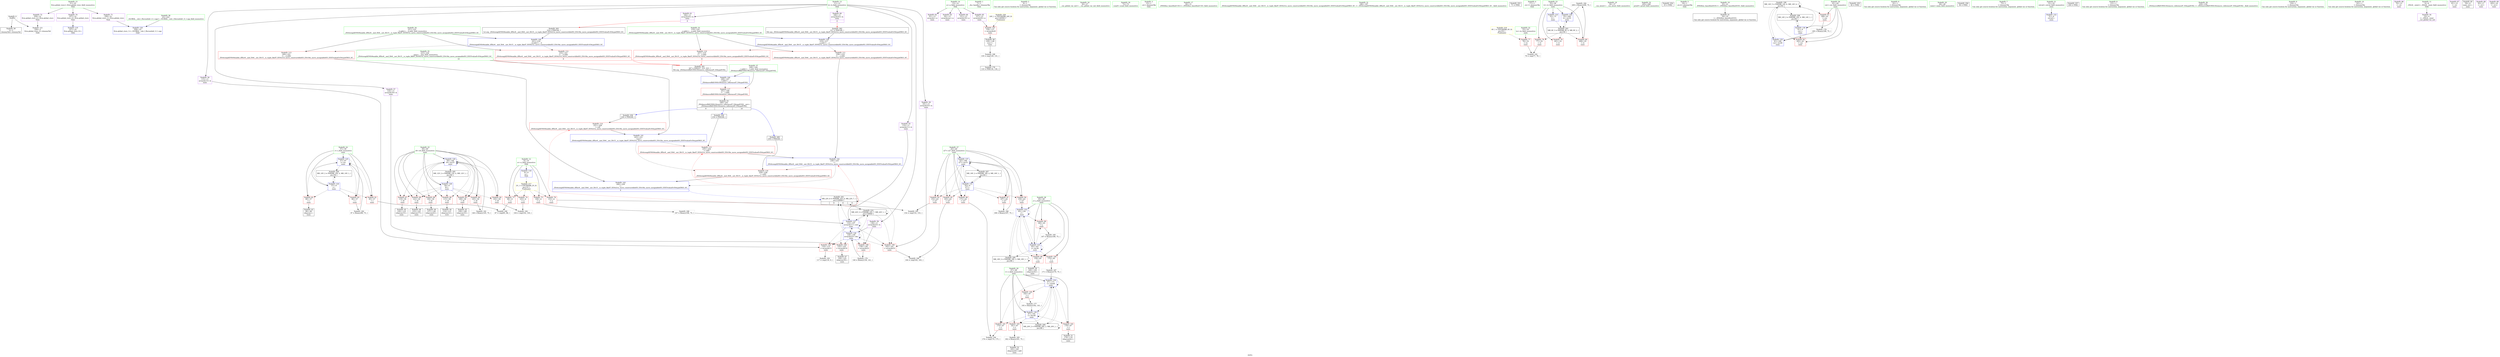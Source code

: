 digraph "SVFG" {
	label="SVFG";

	Node0x562a16cb97f0 [shape=record,color=grey,label="{NodeID: 0\nNullPtr}"];
	Node0x562a16cb97f0 -> Node0x562a16cd4400[style=solid];
	Node0x562a16cb97f0 -> Node0x562a16cda860[style=solid];
	Node0x562a16cfd780 [shape=record,color=black,label="{NodeID: 263\n218 = PHI(184, )\n1st arg _ZSt4swapIiENSt9enable_ifIXsr6__and_ISt6__not_ISt15__is_tuple_likeIT_EESt21is_move_constructibleIS3_ESt18is_move_assignableIS3_EEE5valueEvE4typeERS3_SC_ }"];
	Node0x562a16cfd780 -> Node0x562a16cdb800[style=solid];
	Node0x562a16cde260 [shape=record,color=grey,label="{NodeID: 180\n198 = Binary(197, 75, )\n}"];
	Node0x562a16cde260 -> Node0x562a16cdb590[style=solid];
	Node0x562a16cd4c80 [shape=record,color=red,label="{NodeID: 97\n197\<--63\n\<--i27\nmain\n}"];
	Node0x562a16cd4c80 -> Node0x562a16cde260[style=solid];
	Node0x562a16cbaf70 [shape=record,color=green,label="{NodeID: 14\n13\<--14\na\<--a_field_insensitive\nGlob }"];
	Node0x562a16cbaf70 -> Node0x562a16cd6730[style=solid];
	Node0x562a16cbaf70 -> Node0x562a16cd6800[style=solid];
	Node0x562a16cbaf70 -> Node0x562a16cd68d0[style=solid];
	Node0x562a16cbaf70 -> Node0x562a16cd69a0[style=solid];
	Node0x562a16cd8720 [shape=record,color=grey,label="{NodeID: 194\n176 = cmp(174, 175, )\n}"];
	Node0x562a16cd57e0 [shape=record,color=red,label="{NodeID: 111\n236\<--219\n\<--__a.addr\n_ZSt4swapIiENSt9enable_ifIXsr6__and_ISt6__not_ISt15__is_tuple_likeIT_EESt21is_move_constructibleIS3_ESt18is_move_assignableIS3_EEE5valueEvE4typeERS3_SC_\n}"];
	Node0x562a16cd57e0 -> Node0x562a16cdb9a0[style=solid];
	Node0x562a16cd3a20 [shape=record,color=green,label="{NodeID: 28\n65\<--66\nj\<--j_field_insensitive\nmain\n}"];
	Node0x562a16cd3a20 -> Node0x562a16cd4d50[style=solid];
	Node0x562a16cd3a20 -> Node0x562a16cd4e20[style=solid];
	Node0x562a16cd3a20 -> Node0x562a16cd4ef0[style=solid];
	Node0x562a16cd3a20 -> Node0x562a16cdb180[style=solid];
	Node0x562a16cd3a20 -> Node0x562a16cdb250[style=solid];
	Node0x562a16ceadf0 [shape=record,color=black,label="{NodeID: 208\nMR_18V_2 = PHI(MR_18V_3, MR_18V_1, )\npts\{66 \}\n}"];
	Node0x562a16ceadf0 -> Node0x562a16cdb180[style=dashed];
	Node0x562a16ceadf0 -> Node0x562a16ceadf0[style=dashed];
	Node0x562a16cdabd0 [shape=record,color=blue,label="{NodeID: 125\n57\<--97\ni\<--inc\nmain\n}"];
	Node0x562a16cdabd0 -> Node0x562a16cd7730[style=dashed];
	Node0x562a16cdabd0 -> Node0x562a16cd7800[style=dashed];
	Node0x562a16cdabd0 -> Node0x562a16cd78d0[style=dashed];
	Node0x562a16cdabd0 -> Node0x562a16cdabd0[style=dashed];
	Node0x562a16cdabd0 -> Node0x562a16ce99f0[style=dashed];
	Node0x562a16cd46d0 [shape=record,color=black,label="{NodeID: 42\n90\<--89\nidxprom\<--\nmain\n}"];
	Node0x562a16cdb730 [shape=record,color=blue,label="{NodeID: 139\n219\<--217\n__a.addr\<--__a\n_ZSt4swapIiENSt9enable_ifIXsr6__and_ISt6__not_ISt15__is_tuple_likeIT_EESt21is_move_constructibleIS3_ESt18is_move_assignableIS3_EEE5valueEvE4typeERS3_SC_\n}"];
	Node0x562a16cdb730 -> Node0x562a16cd5710[style=dashed];
	Node0x562a16cdb730 -> Node0x562a16cd57e0[style=dashed];
	Node0x562a16cd6250 [shape=record,color=purple,label="{NodeID: 56\n115\<--11\narrayidx13\<--k\nmain\n}"];
	Node0x562a16cd6250 -> Node0x562a16cd5300[style=solid];
	Node0x562a16cd6db0 [shape=record,color=purple,label="{NodeID: 70\n257\<--21\nllvm.global_ctors_0\<--llvm.global_ctors\nGlob }"];
	Node0x562a16cd6db0 -> Node0x562a16cda660[style=solid];
	Node0x562a16cd79a0 [shape=record,color=red,label="{NodeID: 84\n102\<--59\n\<--i6\nmain\n}"];
	Node0x562a16cd79a0 -> Node0x562a16cd8420[style=solid];
	Node0x562a16cbaaf0 [shape=record,color=green,label="{NodeID: 1\n7\<--1\n__dso_handle\<--dummyObj\nGlob }"];
	Node0x562a16cde3e0 [shape=record,color=grey,label="{NodeID: 181\n146 = Binary(145, 75, )\n}"];
	Node0x562a16cde3e0 -> Node0x562a16cdaf10[style=solid];
	Node0x562a16cd4d50 [shape=record,color=red,label="{NodeID: 98\n159\<--65\n\<--j\nmain\n}"];
	Node0x562a16cd4d50 -> Node0x562a16cd5d70[style=solid];
	Node0x562a16cbb070 [shape=record,color=green,label="{NodeID: 15\n21\<--25\nllvm.global_ctors\<--llvm.global_ctors_field_insensitive\nGlob }"];
	Node0x562a16cbb070 -> Node0x562a16cd6db0[style=solid];
	Node0x562a16cbb070 -> Node0x562a16cd6eb0[style=solid];
	Node0x562a16cbb070 -> Node0x562a16cd6fb0[style=solid];
	Node0x562a16cd88a0 [shape=record,color=grey,label="{NodeID: 195\n154 = cmp(152, 153, )\n}"];
	Node0x562a16cd58b0 [shape=record,color=red,label="{NodeID: 112\n233\<--221\n\<--__b.addr\n_ZSt4swapIiENSt9enable_ifIXsr6__and_ISt6__not_ISt15__is_tuple_likeIT_EESt21is_move_constructibleIS3_ESt18is_move_assignableIS3_EEE5valueEvE4typeERS3_SC_\n|{<s0>9}}"];
	Node0x562a16cd58b0:s0 -> Node0x562a16cfb2f0[style=solid,color=red];
	Node0x562a16cd3af0 [shape=record,color=green,label="{NodeID: 29\n67\<--68\nt\<--t_field_insensitive\nmain\n}"];
	Node0x562a16cd3af0 -> Node0x562a16cd4fc0[style=solid];
	Node0x562a16cd3af0 -> Node0x562a16cd5090[style=solid];
	Node0x562a16cd3af0 -> Node0x562a16cd5160[style=solid];
	Node0x562a16cd3af0 -> Node0x562a16cd5230[style=solid];
	Node0x562a16cd3af0 -> Node0x562a16cdb320[style=solid];
	Node0x562a16cd3af0 -> Node0x562a16cdb4c0[style=solid];
	Node0x562a16ceb2f0 [shape=record,color=black,label="{NodeID: 209\nMR_20V_2 = PHI(MR_20V_3, MR_20V_1, )\npts\{68 \}\n}"];
	Node0x562a16ceb2f0 -> Node0x562a16cdb320[style=dashed];
	Node0x562a16ceb2f0 -> Node0x562a16ceb2f0[style=dashed];
	Node0x562a16cdaca0 [shape=record,color=blue,label="{NodeID: 126\n59\<--9\ni6\<--\nmain\n}"];
	Node0x562a16cdaca0 -> Node0x562a16cd79a0[style=dashed];
	Node0x562a16cdaca0 -> Node0x562a16cd7a70[style=dashed];
	Node0x562a16cdaca0 -> Node0x562a16cd7b40[style=dashed];
	Node0x562a16cdaca0 -> Node0x562a16cd7c10[style=dashed];
	Node0x562a16cdaca0 -> Node0x562a16cd7ce0[style=dashed];
	Node0x562a16cdaca0 -> Node0x562a16cd7db0[style=dashed];
	Node0x562a16cdaca0 -> Node0x562a16cd7e80[style=dashed];
	Node0x562a16cdaca0 -> Node0x562a16cdaf10[style=dashed];
	Node0x562a16cdaca0 -> Node0x562a16ce9ef0[style=dashed];
	Node0x562a16cd47a0 [shape=record,color=black,label="{NodeID: 43\n109\<--108\nidxprom10\<--\nmain\n}"];
	Node0x562a16cdb800 [shape=record,color=blue,label="{NodeID: 140\n221\<--218\n__b.addr\<--__b\n_ZSt4swapIiENSt9enable_ifIXsr6__and_ISt6__not_ISt15__is_tuple_likeIT_EESt21is_move_constructibleIS3_ESt18is_move_assignableIS3_EEE5valueEvE4typeERS3_SC_\n}"];
	Node0x562a16cdb800 -> Node0x562a16cd58b0[style=dashed];
	Node0x562a16cdb800 -> Node0x562a16cd5980[style=dashed];
	Node0x562a16cd6320 [shape=record,color=purple,label="{NodeID: 57\n124\<--11\narrayidx18\<--k\nmain\n}"];
	Node0x562a16cd6320 -> Node0x562a16cd53d0[style=solid];
	Node0x562a16cd6eb0 [shape=record,color=purple,label="{NodeID: 71\n258\<--21\nllvm.global_ctors_1\<--llvm.global_ctors\nGlob }"];
	Node0x562a16cd6eb0 -> Node0x562a16cda760[style=solid];
	Node0x562a16cd7a70 [shape=record,color=red,label="{NodeID: 85\n108\<--59\n\<--i6\nmain\n}"];
	Node0x562a16cd7a70 -> Node0x562a16cd47a0[style=solid];
	Node0x562a16cb9f40 [shape=record,color=green,label="{NodeID: 2\n9\<--1\n\<--dummyObj\nCan only get source location for instruction, argument, global var or function.}"];
	Node0x562a16cde560 [shape=record,color=grey,label="{NodeID: 182\n97 = Binary(96, 75, )\n}"];
	Node0x562a16cde560 -> Node0x562a16cdabd0[style=solid];
	Node0x562a16cd4e20 [shape=record,color=red,label="{NodeID: 99\n166\<--65\n\<--j\nmain\n}"];
	Node0x562a16cd4e20 -> Node0x562a16cde9e0[style=solid];
	Node0x562a16cd2f70 [shape=record,color=green,label="{NodeID: 16\n26\<--27\n__cxx_global_var_init\<--__cxx_global_var_init_field_insensitive\n}"];
	Node0x562a16cd5980 [shape=record,color=red,label="{NodeID: 113\n240\<--221\n\<--__b.addr\n_ZSt4swapIiENSt9enable_ifIXsr6__and_ISt6__not_ISt15__is_tuple_likeIT_EESt21is_move_constructibleIS3_ESt18is_move_assignableIS3_EEE5valueEvE4typeERS3_SC_\n}"];
	Node0x562a16cd5980 -> Node0x562a16cdba70[style=solid];
	Node0x562a16cd3bc0 [shape=record,color=green,label="{NodeID: 30\n72\<--73\nscanf\<--scanf_field_insensitive\n}"];
	Node0x562a16ceb7f0 [shape=record,color=black,label="{NodeID: 210\nMR_22V_2 = PHI(MR_22V_7, MR_22V_1, )\npts\{120000 \}\n}"];
	Node0x562a16ceb7f0 -> Node0x562a16cd5640[style=dashed];
	Node0x562a16ceb7f0 -> Node0x562a16cdad70[style=dashed];
	Node0x562a16ceb7f0 -> Node0x562a16ce8af0[style=dashed];
	Node0x562a16ceb7f0 -> Node0x562a16ceb7f0[style=dashed];
	Node0x562a16cdad70 [shape=record,color=blue,label="{NodeID: 127\n110\<--107\narrayidx11\<--sub\nmain\n}"];
	Node0x562a16cdad70 -> Node0x562a16cd5300[style=dashed];
	Node0x562a16cdad70 -> Node0x562a16cd53d0[style=dashed];
	Node0x562a16cdad70 -> Node0x562a16cd5570[style=dashed];
	Node0x562a16cdad70 -> Node0x562a16cd5640[style=dashed];
	Node0x562a16cdad70 -> Node0x562a16cdad70[style=dashed];
	Node0x562a16cdad70 -> Node0x562a16cdae40[style=dashed];
	Node0x562a16cdad70 -> Node0x562a16ce8af0[style=dashed];
	Node0x562a16cdad70 -> Node0x562a16ceb7f0[style=dashed];
	Node0x562a16cd4870 [shape=record,color=black,label="{NodeID: 44\n114\<--113\nidxprom12\<--\nmain\n}"];
	Node0x562a16cdb8d0 [shape=record,color=blue,label="{NodeID: 141\n223\<--231\n__tmp\<--\n_ZSt4swapIiENSt9enable_ifIXsr6__and_ISt6__not_ISt15__is_tuple_likeIT_EESt21is_move_constructibleIS3_ESt18is_move_assignableIS3_EEE5valueEvE4typeERS3_SC_\n}"];
	Node0x562a16cdb8d0 -> Node0x562a16cd5b20[style=dashed];
	Node0x562a16cdb8d0 -> Node0x562a16cda3c0[style=dashed];
	Node0x562a16cd63f0 [shape=record,color=purple,label="{NodeID: 58\n138\<--11\narrayidx23\<--k\nmain\n}"];
	Node0x562a16cd63f0 -> Node0x562a16cd5570[style=solid];
	Node0x562a16cd63f0 -> Node0x562a16cdae40[style=solid];
	Node0x562a16cd6fb0 [shape=record,color=purple,label="{NodeID: 72\n259\<--21\nllvm.global_ctors_2\<--llvm.global_ctors\nGlob }"];
	Node0x562a16cd6fb0 -> Node0x562a16cda860[style=solid];
	Node0x562a16cd7b40 [shape=record,color=red,label="{NodeID: 86\n113\<--59\n\<--i6\nmain\n}"];
	Node0x562a16cd7b40 -> Node0x562a16cd4870[style=solid];
	Node0x562a16cb9fd0 [shape=record,color=green,label="{NodeID: 3\n15\<--1\n.str\<--dummyObj\nGlob }"];
	Node0x562a16cde6e0 [shape=record,color=grey,label="{NodeID: 183\n182 = Binary(181, 75, )\n}"];
	Node0x562a16cde6e0 -> Node0x562a16cd5f10[style=solid];
	Node0x562a16cd4ef0 [shape=record,color=red,label="{NodeID: 100\n170\<--65\n\<--j\nmain\n}"];
	Node0x562a16cd4ef0 -> Node0x562a16cdece0[style=solid];
	Node0x562a16cd3070 [shape=record,color=green,label="{NodeID: 17\n30\<--31\n_ZNSt8ios_base4InitC1Ev\<--_ZNSt8ios_base4InitC1Ev_field_insensitive\n}"];
	Node0x562a16cd5a50 [shape=record,color=red,label="{NodeID: 114\n231\<--228\n\<--call\n_ZSt4swapIiENSt9enable_ifIXsr6__and_ISt6__not_ISt15__is_tuple_likeIT_EESt21is_move_constructibleIS3_ESt18is_move_assignableIS3_EEE5valueEvE4typeERS3_SC_\n}"];
	Node0x562a16cd5a50 -> Node0x562a16cdb8d0[style=solid];
	Node0x562a16cd3cc0 [shape=record,color=green,label="{NodeID: 31\n186\<--187\n_ZSt4swapIiENSt9enable_ifIXsr6__and_ISt6__not_ISt15__is_tuple_likeIT_EESt21is_move_constructibleIS3_ESt18is_move_assignableIS3_EEE5valueEvE4typeERS3_SC_\<--_ZSt4swapIiENSt9enable_ifIXsr6__and_ISt6__not_ISt15__is_tuple_likeIT_EESt21is_move_constructibleIS3_ESt18is_move_assignableIS3_EEE5valueEvE4typeERS3_SC__field_insensitive\n}"];
	Node0x562a16cdae40 [shape=record,color=blue,label="{NodeID: 128\n138\<--140\narrayidx23\<--dec\nmain\n}"];
	Node0x562a16cdae40 -> Node0x562a16cd5300[style=dashed];
	Node0x562a16cdae40 -> Node0x562a16cd53d0[style=dashed];
	Node0x562a16cdae40 -> Node0x562a16cd5570[style=dashed];
	Node0x562a16cdae40 -> Node0x562a16cd5640[style=dashed];
	Node0x562a16cdae40 -> Node0x562a16cdad70[style=dashed];
	Node0x562a16cdae40 -> Node0x562a16cdae40[style=dashed];
	Node0x562a16cdae40 -> Node0x562a16ce8af0[style=dashed];
	Node0x562a16cdae40 -> Node0x562a16ceb7f0[style=dashed];
	Node0x562a16cd4940 [shape=record,color=black,label="{NodeID: 45\n120\<--119\nidxprom15\<--\nmain\n}"];
	Node0x562a16cdb9a0 [shape=record,color=blue,label="{NodeID: 142\n236\<--235\n\<--\n_ZSt4swapIiENSt9enable_ifIXsr6__and_ISt6__not_ISt15__is_tuple_likeIT_EESt21is_move_constructibleIS3_ESt18is_move_assignableIS3_EEE5valueEvE4typeERS3_SC_\n}"];
	Node0x562a16cdb9a0 -> Node0x562a16cda3c0[style=dashed];
	Node0x562a16cdb9a0 -> Node0x562a16cdba70[style=dashed];
	Node0x562a16cd64c0 [shape=record,color=purple,label="{NodeID: 59\n161\<--11\narrayidx33\<--k\nmain\n}"];
	Node0x562a16cd64c0 -> Node0x562a16cd5640[style=solid];
	Node0x562a16cd70b0 [shape=record,color=red,label="{NodeID: 73\n86\<--8\n\<--n\nmain\n}"];
	Node0x562a16cd70b0 -> Node0x562a16cdf160[style=solid];
	Node0x562a16cfb8c0 [shape=record,color=black,label="{NodeID: 253\n71 = PHI()\n}"];
	Node0x562a16cd7c10 [shape=record,color=red,label="{NodeID: 87\n119\<--59\n\<--i6\nmain\n}"];
	Node0x562a16cd7c10 -> Node0x562a16cd4940[style=solid];
	Node0x562a16cba060 [shape=record,color=green,label="{NodeID: 4\n17\<--1\n.str.1\<--dummyObj\nGlob }"];
	Node0x562a16cde860 [shape=record,color=grey,label="{NodeID: 184\n209 = Binary(208, 75, )\n}"];
	Node0x562a16cde860 -> Node0x562a16cdb660[style=solid];
	Node0x562a16cd4fc0 [shape=record,color=red,label="{NodeID: 101\n174\<--67\n\<--t\nmain\n}"];
	Node0x562a16cd4fc0 -> Node0x562a16cd8720[style=solid];
	Node0x562a16cd3170 [shape=record,color=green,label="{NodeID: 18\n36\<--37\n__cxa_atexit\<--__cxa_atexit_field_insensitive\n}"];
	Node0x562a16cd5b20 [shape=record,color=red,label="{NodeID: 115\n235\<--234\n\<--call1\n_ZSt4swapIiENSt9enable_ifIXsr6__and_ISt6__not_ISt15__is_tuple_likeIT_EESt21is_move_constructibleIS3_ESt18is_move_assignableIS3_EEE5valueEvE4typeERS3_SC_\n}"];
	Node0x562a16cd5b20 -> Node0x562a16cdb9a0[style=solid];
	Node0x562a16cd3dc0 [shape=record,color=green,label="{NodeID: 32\n205\<--206\nprintf\<--printf_field_insensitive\n}"];
	Node0x562a16cdaf10 [shape=record,color=blue,label="{NodeID: 129\n59\<--146\ni6\<--inc25\nmain\n}"];
	Node0x562a16cdaf10 -> Node0x562a16cd79a0[style=dashed];
	Node0x562a16cdaf10 -> Node0x562a16cd7a70[style=dashed];
	Node0x562a16cdaf10 -> Node0x562a16cd7b40[style=dashed];
	Node0x562a16cdaf10 -> Node0x562a16cd7c10[style=dashed];
	Node0x562a16cdaf10 -> Node0x562a16cd7ce0[style=dashed];
	Node0x562a16cdaf10 -> Node0x562a16cd7db0[style=dashed];
	Node0x562a16cdaf10 -> Node0x562a16cd7e80[style=dashed];
	Node0x562a16cdaf10 -> Node0x562a16cdaf10[style=dashed];
	Node0x562a16cdaf10 -> Node0x562a16ce9ef0[style=dashed];
	Node0x562a16cd4a10 [shape=record,color=black,label="{NodeID: 46\n123\<--122\nidxprom17\<--\nmain\n}"];
	Node0x562a16cdba70 [shape=record,color=blue,label="{NodeID: 143\n240\<--239\n\<--\n_ZSt4swapIiENSt9enable_ifIXsr6__and_ISt6__not_ISt15__is_tuple_likeIT_EESt21is_move_constructibleIS3_ESt18is_move_assignableIS3_EEE5valueEvE4typeERS3_SC_\n|{<s0>6}}"];
	Node0x562a16cdba70:s0 -> Node0x562a16ce8af0[style=dashed,color=blue];
	Node0x562a16cd6590 [shape=record,color=purple,label="{NodeID: 60\n180\<--11\narrayidx43\<--k\nmain\n|{<s0>6}}"];
	Node0x562a16cd6590:s0 -> Node0x562a16cfd670[style=solid,color=red];
	Node0x562a16cd7180 [shape=record,color=red,label="{NodeID: 74\n103\<--8\n\<--n\nmain\n}"];
	Node0x562a16cd7180 -> Node0x562a16cd8420[style=solid];
	Node0x562a16cfb7f0 [shape=record,color=black,label="{NodeID: 254\n33 = PHI()\n}"];
	Node0x562a16cd7ce0 [shape=record,color=red,label="{NodeID: 88\n122\<--59\n\<--i6\nmain\n}"];
	Node0x562a16cd7ce0 -> Node0x562a16cd4a10[style=solid];
	Node0x562a16cb9c40 [shape=record,color=green,label="{NodeID: 5\n19\<--1\n.str.2\<--dummyObj\nGlob }"];
	Node0x562a16cde9e0 [shape=record,color=grey,label="{NodeID: 185\n167 = Binary(166, 75, )\n}"];
	Node0x562a16cde9e0 -> Node0x562a16cdb250[style=solid];
	Node0x562a16cd5090 [shape=record,color=red,label="{NodeID: 102\n178\<--67\n\<--t\nmain\n}"];
	Node0x562a16cd5090 -> Node0x562a16cd5e40[style=solid];
	Node0x562a16cd3270 [shape=record,color=green,label="{NodeID: 19\n35\<--41\n_ZNSt8ios_base4InitD1Ev\<--_ZNSt8ios_base4InitD1Ev_field_insensitive\n}"];
	Node0x562a16cd3270 -> Node0x562a16cd45d0[style=solid];
	Node0x562a16ce80f0 [shape=record,color=black,label="{NodeID: 199\nMR_14V_5 = PHI(MR_14V_6, MR_14V_4, )\npts\{62 \}\n}"];
	Node0x562a16ce80f0 -> Node0x562a16cd7f50[style=dashed];
	Node0x562a16ce80f0 -> Node0x562a16cd8020[style=dashed];
	Node0x562a16ce80f0 -> Node0x562a16cdb3f0[style=dashed];
	Node0x562a16ce80f0 -> Node0x562a16ce80f0[style=dashed];
	Node0x562a16ce80f0 -> Node0x562a16cea3f0[style=dashed];
	Node0x562a16cda3c0 [shape=record,color=red,label="{NodeID: 116\n239\<--238\n\<--call2\n_ZSt4swapIiENSt9enable_ifIXsr6__and_ISt6__not_ISt15__is_tuple_likeIT_EESt21is_move_constructibleIS3_ESt18is_move_assignableIS3_EEE5valueEvE4typeERS3_SC_\n}"];
	Node0x562a16cda3c0 -> Node0x562a16cdba70[style=solid];
	Node0x562a16cd3ec0 [shape=record,color=green,label="{NodeID: 33\n219\<--220\n__a.addr\<--__a.addr_field_insensitive\n_ZSt4swapIiENSt9enable_ifIXsr6__and_ISt6__not_ISt15__is_tuple_likeIT_EESt21is_move_constructibleIS3_ESt18is_move_assignableIS3_EEE5valueEvE4typeERS3_SC_\n}"];
	Node0x562a16cd3ec0 -> Node0x562a16cd5710[style=solid];
	Node0x562a16cd3ec0 -> Node0x562a16cd57e0[style=solid];
	Node0x562a16cd3ec0 -> Node0x562a16cdb730[style=solid];
	Node0x562a16cdafe0 [shape=record,color=blue,label="{NodeID: 130\n61\<--9\ncnt\<--\nmain\n}"];
	Node0x562a16cdafe0 -> Node0x562a16cd8020[style=dashed];
	Node0x562a16cdafe0 -> Node0x562a16ce80f0[style=dashed];
	Node0x562a16cdafe0 -> Node0x562a16cea3f0[style=dashed];
	Node0x562a16cd4ae0 [shape=record,color=black,label="{NodeID: 47\n126\<--125\nidxprom19\<--\nmain\n}"];
	Node0x562a16cdbb40 [shape=record,color=blue,label="{NodeID: 144\n248\<--247\n__t.addr\<--__t\n_ZSt4moveIRiEONSt16remove_referenceIT_E4typeEOS2_\n}"];
	Node0x562a16cdbb40 -> Node0x562a16cda490[style=dashed];
	Node0x562a16cd6660 [shape=record,color=purple,label="{NodeID: 61\n184\<--11\narrayidx45\<--k\nmain\n|{<s0>6}}"];
	Node0x562a16cd6660:s0 -> Node0x562a16cfd780[style=solid,color=red];
	Node0x562a16cd7250 [shape=record,color=red,label="{NodeID: 75\n106\<--8\n\<--n\nmain\n}"];
	Node0x562a16cd7250 -> Node0x562a16cdeb60[style=solid];
	Node0x562a16cfabc0 [shape=record,color=black,label="{NodeID: 255\n82 = PHI()\n}"];
	Node0x562a16cd7db0 [shape=record,color=red,label="{NodeID: 89\n136\<--59\n\<--i6\nmain\n}"];
	Node0x562a16cd7db0 -> Node0x562a16cd5ca0[style=solid];
	Node0x562a16cb9cd0 [shape=record,color=green,label="{NodeID: 6\n22\<--1\n\<--dummyObj\nCan only get source location for instruction, argument, global var or function.}"];
	Node0x562a16cdeb60 [shape=record,color=grey,label="{NodeID: 186\n107 = Binary(106, 75, )\n}"];
	Node0x562a16cdeb60 -> Node0x562a16cdad70[style=solid];
	Node0x562a16cd5160 [shape=record,color=red,label="{NodeID: 103\n181\<--67\n\<--t\nmain\n}"];
	Node0x562a16cd5160 -> Node0x562a16cde6e0[style=solid];
	Node0x562a16cd3370 [shape=record,color=green,label="{NodeID: 20\n48\<--49\nmain\<--main_field_insensitive\n}"];
	Node0x562a16cda490 [shape=record,color=red,label="{NodeID: 117\n251\<--248\n\<--__t.addr\n_ZSt4moveIRiEONSt16remove_referenceIT_E4typeEOS2_\n}"];
	Node0x562a16cda490 -> Node0x562a16cd5fe0[style=solid];
	Node0x562a16cd3f90 [shape=record,color=green,label="{NodeID: 34\n221\<--222\n__b.addr\<--__b.addr_field_insensitive\n_ZSt4swapIiENSt9enable_ifIXsr6__and_ISt6__not_ISt15__is_tuple_likeIT_EESt21is_move_constructibleIS3_ESt18is_move_assignableIS3_EEE5valueEvE4typeERS3_SC_\n}"];
	Node0x562a16cd3f90 -> Node0x562a16cd58b0[style=solid];
	Node0x562a16cd3f90 -> Node0x562a16cd5980[style=solid];
	Node0x562a16cd3f90 -> Node0x562a16cdb800[style=solid];
	Node0x562a16cdb0b0 [shape=record,color=blue,label="{NodeID: 131\n63\<--9\ni27\<--\nmain\n}"];
	Node0x562a16cdb0b0 -> Node0x562a16cd80f0[style=dashed];
	Node0x562a16cdb0b0 -> Node0x562a16cd81c0[style=dashed];
	Node0x562a16cdb0b0 -> Node0x562a16cd8290[style=dashed];
	Node0x562a16cdb0b0 -> Node0x562a16cd4bb0[style=dashed];
	Node0x562a16cdb0b0 -> Node0x562a16cd4c80[style=dashed];
	Node0x562a16cdb0b0 -> Node0x562a16cdb590[style=dashed];
	Node0x562a16cdb0b0 -> Node0x562a16cea8f0[style=dashed];
	Node0x562a16cd5bd0 [shape=record,color=black,label="{NodeID: 48\n129\<--128\nconv\<--\nmain\n}"];
	Node0x562a16cd5bd0 -> Node0x562a16cdee60[style=solid];
	Node0x562a16cef580 [shape=record,color=yellow,style=double,label="{NodeID: 228\n24V_1 = ENCHI(MR_24V_0)\npts\{140000 \}\nFun[main]}"];
	Node0x562a16cef580 -> Node0x562a16cd54a0[style=dashed];
	Node0x562a16cd6730 [shape=record,color=purple,label="{NodeID: 62\n91\<--13\narrayidx\<--a\nmain\n}"];
	Node0x562a16cd7320 [shape=record,color=red,label="{NodeID: 76\n153\<--8\n\<--n\nmain\n}"];
	Node0x562a16cd7320 -> Node0x562a16cd88a0[style=solid];
	Node0x562a16cfacc0 [shape=record,color=black,label="{NodeID: 256\n94 = PHI()\n}"];
	Node0x562a16cd7e80 [shape=record,color=red,label="{NodeID: 90\n145\<--59\n\<--i6\nmain\n}"];
	Node0x562a16cd7e80 -> Node0x562a16cde3e0[style=solid];
	Node0x562a16cb9d60 [shape=record,color=green,label="{NodeID: 7\n75\<--1\n\<--dummyObj\nCan only get source location for instruction, argument, global var or function.}"];
	Node0x562a16cdece0 [shape=record,color=grey,label="{NodeID: 187\n171 = Binary(170, 75, )\n}"];
	Node0x562a16cdece0 -> Node0x562a16cdb320[style=solid];
	Node0x562a16cd5230 [shape=record,color=red,label="{NodeID: 104\n192\<--67\n\<--t\nmain\n}"];
	Node0x562a16cd5230 -> Node0x562a16cddde0[style=solid];
	Node0x562a16cd3470 [shape=record,color=green,label="{NodeID: 21\n51\<--52\nretval\<--retval_field_insensitive\nmain\n}"];
	Node0x562a16cd3470 -> Node0x562a16cda960[style=solid];
	Node0x562a16ce8af0 [shape=record,color=black,label="{NodeID: 201\nMR_22V_8 = PHI(MR_22V_9, MR_22V_7, )\npts\{120000 \}\n|{|<s3>6|<s4>6|<s5>6}}"];
	Node0x562a16ce8af0 -> Node0x562a16cd5640[style=dashed];
	Node0x562a16ce8af0 -> Node0x562a16ce8af0[style=dashed];
	Node0x562a16ce8af0 -> Node0x562a16ceb7f0[style=dashed];
	Node0x562a16ce8af0:s3 -> Node0x562a16cd5a50[style=dashed,color=red];
	Node0x562a16ce8af0:s4 -> Node0x562a16cd5b20[style=dashed,color=red];
	Node0x562a16ce8af0:s5 -> Node0x562a16cdb9a0[style=dashed,color=red];
	Node0x562a16cda560 [shape=record,color=blue,label="{NodeID: 118\n8\<--9\nn\<--\nGlob }"];
	Node0x562a16cda560 -> Node0x562a16b8a730[style=dashed];
	Node0x562a16cd4060 [shape=record,color=green,label="{NodeID: 35\n223\<--224\n__tmp\<--__tmp_field_insensitive\n_ZSt4swapIiENSt9enable_ifIXsr6__and_ISt6__not_ISt15__is_tuple_likeIT_EESt21is_move_constructibleIS3_ESt18is_move_assignableIS3_EEE5valueEvE4typeERS3_SC_\n|{|<s1>10}}"];
	Node0x562a16cd4060 -> Node0x562a16cdb8d0[style=solid];
	Node0x562a16cd4060:s1 -> Node0x562a16cfb2f0[style=solid,color=red];
	Node0x562a16cdb180 [shape=record,color=blue,label="{NodeID: 132\n65\<--156\nj\<--\nmain\n}"];
	Node0x562a16cdb180 -> Node0x562a16cd4d50[style=dashed];
	Node0x562a16cdb180 -> Node0x562a16cd4e20[style=dashed];
	Node0x562a16cdb180 -> Node0x562a16cd4ef0[style=dashed];
	Node0x562a16cdb180 -> Node0x562a16cdb180[style=dashed];
	Node0x562a16cdb180 -> Node0x562a16cdb250[style=dashed];
	Node0x562a16cdb180 -> Node0x562a16ceadf0[style=dashed];
	Node0x562a16cd5ca0 [shape=record,color=black,label="{NodeID: 49\n137\<--136\nidxprom22\<--\nmain\n}"];
	Node0x562a16cd6800 [shape=record,color=purple,label="{NodeID: 63\n92\<--13\narraydecay\<--a\nmain\n}"];
	Node0x562a16cd73f0 [shape=record,color=red,label="{NodeID: 77\n78\<--53\n\<--tn\nmain\n}"];
	Node0x562a16cd73f0 -> Node0x562a16cdf2e0[style=solid];
	Node0x562a16cfadc0 [shape=record,color=black,label="{NodeID: 257\n204 = PHI()\n}"];
	Node0x562a16cd7f50 [shape=record,color=red,label="{NodeID: 91\n188\<--61\n\<--cnt\nmain\n}"];
	Node0x562a16cd7f50 -> Node0x562a16cddf60[style=solid];
	Node0x562a16cb9df0 [shape=record,color=green,label="{NodeID: 8\n131\<--1\n\<--dummyObj\nCan only get source location for instruction, argument, global var or function.}"];
	Node0x562a16cdee60 [shape=record,color=grey,label="{NodeID: 188\n130 = cmp(129, 131, )\n}"];
	Node0x562a16cdee60 -> Node0x562a16a99a90[style=solid];
	Node0x562a16cd5300 [shape=record,color=red,label="{NodeID: 105\n116\<--115\n\<--arrayidx13\nmain\n}"];
	Node0x562a16cd5300 -> Node0x562a16cd85a0[style=solid];
	Node0x562a16cd3540 [shape=record,color=green,label="{NodeID: 22\n53\<--54\ntn\<--tn_field_insensitive\nmain\n}"];
	Node0x562a16cd3540 -> Node0x562a16cd73f0[style=solid];
	Node0x562a16cda660 [shape=record,color=blue,label="{NodeID: 119\n257\<--22\nllvm.global_ctors_0\<--\nGlob }"];
	Node0x562a16cd4130 [shape=record,color=green,label="{NodeID: 36\n229\<--230\n_ZSt4moveIRiEONSt16remove_referenceIT_E4typeEOS2_\<--_ZSt4moveIRiEONSt16remove_referenceIT_E4typeEOS2__field_insensitive\n}"];
	Node0x562a16cdb250 [shape=record,color=blue,label="{NodeID: 133\n65\<--167\nj\<--inc36\nmain\n}"];
	Node0x562a16cdb250 -> Node0x562a16cd4d50[style=dashed];
	Node0x562a16cdb250 -> Node0x562a16cd4e20[style=dashed];
	Node0x562a16cdb250 -> Node0x562a16cd4ef0[style=dashed];
	Node0x562a16cdb250 -> Node0x562a16cdb180[style=dashed];
	Node0x562a16cdb250 -> Node0x562a16cdb250[style=dashed];
	Node0x562a16cdb250 -> Node0x562a16ceadf0[style=dashed];
	Node0x562a16cd5d70 [shape=record,color=black,label="{NodeID: 50\n160\<--159\nidxprom32\<--\nmain\n}"];
	Node0x562a16cd68d0 [shape=record,color=purple,label="{NodeID: 64\n121\<--13\narrayidx16\<--a\nmain\n}"];
	Node0x562a16cd74c0 [shape=record,color=red,label="{NodeID: 78\n77\<--55\n\<--tt\nmain\n}"];
	Node0x562a16cd74c0 -> Node0x562a16cdf2e0[style=solid];
	Node0x562a16cfaec0 [shape=record,color=black,label="{NodeID: 258\n228 = PHI(246, )\n}"];
	Node0x562a16cfaec0 -> Node0x562a16cd5a50[style=solid];
	Node0x562a16cd8020 [shape=record,color=red,label="{NodeID: 92\n202\<--61\n\<--cnt\nmain\n}"];
	Node0x562a16cba740 [shape=record,color=green,label="{NodeID: 9\n134\<--1\n\<--dummyObj\nCan only get source location for instruction, argument, global var or function.}"];
	Node0x562a16cdefe0 [shape=record,color=grey,label="{NodeID: 189\n164 = cmp(162, 163, )\n}"];
	Node0x562a16cd53d0 [shape=record,color=red,label="{NodeID: 106\n125\<--124\n\<--arrayidx18\nmain\n}"];
	Node0x562a16cd53d0 -> Node0x562a16cd4ae0[style=solid];
	Node0x562a16cd3610 [shape=record,color=green,label="{NodeID: 23\n55\<--56\ntt\<--tt_field_insensitive\nmain\n}"];
	Node0x562a16cd3610 -> Node0x562a16cd74c0[style=solid];
	Node0x562a16cd3610 -> Node0x562a16cd7590[style=solid];
	Node0x562a16cd3610 -> Node0x562a16cd7660[style=solid];
	Node0x562a16cd3610 -> Node0x562a16cdaa30[style=solid];
	Node0x562a16cd3610 -> Node0x562a16cdb660[style=solid];
	Node0x562a16ce94f0 [shape=record,color=black,label="{NodeID: 203\nMR_8V_3 = PHI(MR_8V_4, MR_8V_2, )\npts\{56 \}\n}"];
	Node0x562a16ce94f0 -> Node0x562a16cd74c0[style=dashed];
	Node0x562a16ce94f0 -> Node0x562a16cd7590[style=dashed];
	Node0x562a16ce94f0 -> Node0x562a16cd7660[style=dashed];
	Node0x562a16ce94f0 -> Node0x562a16cdb660[style=dashed];
	Node0x562a16cda760 [shape=record,color=blue,label="{NodeID: 120\n258\<--23\nllvm.global_ctors_1\<--_GLOBAL__sub_I_Burunduk1_0_1.cpp\nGlob }"];
	Node0x562a16cd4230 [shape=record,color=green,label="{NodeID: 37\n248\<--249\n__t.addr\<--__t.addr_field_insensitive\n_ZSt4moveIRiEONSt16remove_referenceIT_E4typeEOS2_\n}"];
	Node0x562a16cd4230 -> Node0x562a16cda490[style=solid];
	Node0x562a16cd4230 -> Node0x562a16cdbb40[style=solid];
	Node0x562a16b8a730 [shape=record,color=yellow,style=double,label="{NodeID: 217\n2V_1 = ENCHI(MR_2V_0)\npts\{10 \}\nFun[main]}"];
	Node0x562a16b8a730 -> Node0x562a16cd70b0[style=dashed];
	Node0x562a16b8a730 -> Node0x562a16cd7180[style=dashed];
	Node0x562a16b8a730 -> Node0x562a16cd7250[style=dashed];
	Node0x562a16b8a730 -> Node0x562a16cd7320[style=dashed];
	Node0x562a16cdb320 [shape=record,color=blue,label="{NodeID: 134\n67\<--171\nt\<--sub38\nmain\n}"];
	Node0x562a16cdb320 -> Node0x562a16cd4fc0[style=dashed];
	Node0x562a16cdb320 -> Node0x562a16cd5090[style=dashed];
	Node0x562a16cdb320 -> Node0x562a16cd5160[style=dashed];
	Node0x562a16cdb320 -> Node0x562a16cd5230[style=dashed];
	Node0x562a16cdb320 -> Node0x562a16cdb320[style=dashed];
	Node0x562a16cdb320 -> Node0x562a16cdb4c0[style=dashed];
	Node0x562a16cdb320 -> Node0x562a16ceb2f0[style=dashed];
	Node0x562a16cd5e40 [shape=record,color=black,label="{NodeID: 51\n179\<--178\nidxprom42\<--\nmain\n}"];
	Node0x562a16cd69a0 [shape=record,color=purple,label="{NodeID: 65\n127\<--13\narrayidx20\<--a\nmain\n}"];
	Node0x562a16cd69a0 -> Node0x562a16cd54a0[style=solid];
	Node0x562a16cd7590 [shape=record,color=red,label="{NodeID: 79\n201\<--55\n\<--tt\nmain\n}"];
	Node0x562a16cfb0b0 [shape=record,color=black,label="{NodeID: 259\n234 = PHI(246, )\n}"];
	Node0x562a16cfb0b0 -> Node0x562a16cd5b20[style=solid];
	Node0x562a16a99a90 [shape=record,color=black,label="{NodeID: 176\n133 = PHI(134, 130, )\n}"];
	Node0x562a16cd80f0 [shape=record,color=red,label="{NodeID: 93\n152\<--63\n\<--i27\nmain\n}"];
	Node0x562a16cd80f0 -> Node0x562a16cd88a0[style=solid];
	Node0x562a16cba7d0 [shape=record,color=green,label="{NodeID: 10\n141\<--1\n\<--dummyObj\nCan only get source location for instruction, argument, global var or function.}"];
	Node0x562a16cdf160 [shape=record,color=grey,label="{NodeID: 190\n87 = cmp(85, 86, )\n}"];
	Node0x562a16cd54a0 [shape=record,color=red,label="{NodeID: 107\n128\<--127\n\<--arrayidx20\nmain\n}"];
	Node0x562a16cd54a0 -> Node0x562a16cd5bd0[style=solid];
	Node0x562a16cd36e0 [shape=record,color=green,label="{NodeID: 24\n57\<--58\ni\<--i_field_insensitive\nmain\n}"];
	Node0x562a16cd36e0 -> Node0x562a16cd7730[style=solid];
	Node0x562a16cd36e0 -> Node0x562a16cd7800[style=solid];
	Node0x562a16cd36e0 -> Node0x562a16cd78d0[style=solid];
	Node0x562a16cd36e0 -> Node0x562a16cdab00[style=solid];
	Node0x562a16cd36e0 -> Node0x562a16cdabd0[style=solid];
	Node0x562a16ce99f0 [shape=record,color=black,label="{NodeID: 204\nMR_10V_2 = PHI(MR_10V_4, MR_10V_1, )\npts\{58 \}\n}"];
	Node0x562a16ce99f0 -> Node0x562a16cdab00[style=dashed];
	Node0x562a16cda860 [shape=record,color=blue, style = dotted,label="{NodeID: 121\n259\<--3\nllvm.global_ctors_2\<--dummyVal\nGlob }"];
	Node0x562a16cd4300 [shape=record,color=green,label="{NodeID: 38\n23\<--253\n_GLOBAL__sub_I_Burunduk1_0_1.cpp\<--_GLOBAL__sub_I_Burunduk1_0_1.cpp_field_insensitive\n}"];
	Node0x562a16cd4300 -> Node0x562a16cda760[style=solid];
	Node0x562a16cdb3f0 [shape=record,color=blue,label="{NodeID: 135\n61\<--189\ncnt\<--inc46\nmain\n}"];
	Node0x562a16cdb3f0 -> Node0x562a16ce80f0[style=dashed];
	Node0x562a16cd5f10 [shape=record,color=black,label="{NodeID: 52\n183\<--182\nidxprom44\<--add\nmain\n}"];
	Node0x562a16cd6a70 [shape=record,color=purple,label="{NodeID: 66\n70\<--15\n\<--.str\nmain\n}"];
	Node0x562a16cd7660 [shape=record,color=red,label="{NodeID: 80\n208\<--55\n\<--tt\nmain\n}"];
	Node0x562a16cd7660 -> Node0x562a16cde860[style=solid];
	Node0x562a16cfb1b0 [shape=record,color=black,label="{NodeID: 260\n238 = PHI(246, )\n}"];
	Node0x562a16cfb1b0 -> Node0x562a16cda3c0[style=solid];
	Node0x562a16cddde0 [shape=record,color=grey,label="{NodeID: 177\n193 = Binary(192, 141, )\n}"];
	Node0x562a16cddde0 -> Node0x562a16cdb4c0[style=solid];
	Node0x562a16cd81c0 [shape=record,color=red,label="{NodeID: 94\n156\<--63\n\<--i27\nmain\n}"];
	Node0x562a16cd81c0 -> Node0x562a16cdb180[style=solid];
	Node0x562a16cba860 [shape=record,color=green,label="{NodeID: 11\n4\<--6\n_ZStL8__ioinit\<--_ZStL8__ioinit_field_insensitive\nGlob }"];
	Node0x562a16cba860 -> Node0x562a16cd60b0[style=solid];
	Node0x562a16cdf2e0 [shape=record,color=grey,label="{NodeID: 191\n79 = cmp(77, 78, )\n}"];
	Node0x562a16cd5570 [shape=record,color=red,label="{NodeID: 108\n139\<--138\n\<--arrayidx23\nmain\n}"];
	Node0x562a16cd5570 -> Node0x562a16cde0e0[style=solid];
	Node0x562a16cd37b0 [shape=record,color=green,label="{NodeID: 25\n59\<--60\ni6\<--i6_field_insensitive\nmain\n}"];
	Node0x562a16cd37b0 -> Node0x562a16cd79a0[style=solid];
	Node0x562a16cd37b0 -> Node0x562a16cd7a70[style=solid];
	Node0x562a16cd37b0 -> Node0x562a16cd7b40[style=solid];
	Node0x562a16cd37b0 -> Node0x562a16cd7c10[style=solid];
	Node0x562a16cd37b0 -> Node0x562a16cd7ce0[style=solid];
	Node0x562a16cd37b0 -> Node0x562a16cd7db0[style=solid];
	Node0x562a16cd37b0 -> Node0x562a16cd7e80[style=solid];
	Node0x562a16cd37b0 -> Node0x562a16cdaca0[style=solid];
	Node0x562a16cd37b0 -> Node0x562a16cdaf10[style=solid];
	Node0x562a16ce9ef0 [shape=record,color=black,label="{NodeID: 205\nMR_12V_2 = PHI(MR_12V_4, MR_12V_1, )\npts\{60 \}\n}"];
	Node0x562a16ce9ef0 -> Node0x562a16cdaca0[style=dashed];
	Node0x562a16cda960 [shape=record,color=blue,label="{NodeID: 122\n51\<--9\nretval\<--\nmain\n}"];
	Node0x562a16cd4400 [shape=record,color=black,label="{NodeID: 39\n2\<--3\ndummyVal\<--dummyVal\n}"];
	Node0x562a16cee590 [shape=record,color=yellow,style=double,label="{NodeID: 219\n6V_1 = ENCHI(MR_6V_0)\npts\{54 \}\nFun[main]}"];
	Node0x562a16cee590 -> Node0x562a16cd73f0[style=dashed];
	Node0x562a16cdb4c0 [shape=record,color=blue,label="{NodeID: 136\n67\<--193\nt\<--dec48\nmain\n}"];
	Node0x562a16cdb4c0 -> Node0x562a16cd4fc0[style=dashed];
	Node0x562a16cdb4c0 -> Node0x562a16cd5090[style=dashed];
	Node0x562a16cdb4c0 -> Node0x562a16cd5160[style=dashed];
	Node0x562a16cdb4c0 -> Node0x562a16cd5230[style=dashed];
	Node0x562a16cdb4c0 -> Node0x562a16cdb320[style=dashed];
	Node0x562a16cdb4c0 -> Node0x562a16cdb4c0[style=dashed];
	Node0x562a16cdb4c0 -> Node0x562a16ceb2f0[style=dashed];
	Node0x562a16cd5fe0 [shape=record,color=black,label="{NodeID: 53\n246\<--251\n_ZSt4moveIRiEONSt16remove_referenceIT_E4typeEOS2__ret\<--\n_ZSt4moveIRiEONSt16remove_referenceIT_E4typeEOS2_\n|{<s0>8|<s1>9|<s2>10}}"];
	Node0x562a16cd5fe0:s0 -> Node0x562a16cfaec0[style=solid,color=blue];
	Node0x562a16cd5fe0:s1 -> Node0x562a16cfb0b0[style=solid,color=blue];
	Node0x562a16cd5fe0:s2 -> Node0x562a16cfb1b0[style=solid,color=blue];
	Node0x562a16cd6b40 [shape=record,color=purple,label="{NodeID: 67\n81\<--15\n\<--.str\nmain\n}"];
	Node0x562a16cd7730 [shape=record,color=red,label="{NodeID: 81\n85\<--57\n\<--i\nmain\n}"];
	Node0x562a16cd7730 -> Node0x562a16cdf160[style=solid];
	Node0x562a16cfb2f0 [shape=record,color=black,label="{NodeID: 261\n247 = PHI(227, 233, 223, )\n0th arg _ZSt4moveIRiEONSt16remove_referenceIT_E4typeEOS2_ }"];
	Node0x562a16cfb2f0 -> Node0x562a16cdbb40[style=solid];
	Node0x562a16cddf60 [shape=record,color=grey,label="{NodeID: 178\n189 = Binary(188, 75, )\n}"];
	Node0x562a16cddf60 -> Node0x562a16cdb3f0[style=solid];
	Node0x562a16cd8290 [shape=record,color=red,label="{NodeID: 95\n163\<--63\n\<--i27\nmain\n}"];
	Node0x562a16cd8290 -> Node0x562a16cdefe0[style=solid];
	Node0x562a16cba8f0 [shape=record,color=green,label="{NodeID: 12\n8\<--10\nn\<--n_field_insensitive\nGlob }"];
	Node0x562a16cba8f0 -> Node0x562a16cd70b0[style=solid];
	Node0x562a16cba8f0 -> Node0x562a16cd7180[style=solid];
	Node0x562a16cba8f0 -> Node0x562a16cd7250[style=solid];
	Node0x562a16cba8f0 -> Node0x562a16cd7320[style=solid];
	Node0x562a16cba8f0 -> Node0x562a16cda560[style=solid];
	Node0x562a16cd8420 [shape=record,color=grey,label="{NodeID: 192\n104 = cmp(102, 103, )\n}"];
	Node0x562a16cd5640 [shape=record,color=red,label="{NodeID: 109\n162\<--161\n\<--arrayidx33\nmain\n}"];
	Node0x562a16cd5640 -> Node0x562a16cdefe0[style=solid];
	Node0x562a16cd3880 [shape=record,color=green,label="{NodeID: 26\n61\<--62\ncnt\<--cnt_field_insensitive\nmain\n}"];
	Node0x562a16cd3880 -> Node0x562a16cd7f50[style=solid];
	Node0x562a16cd3880 -> Node0x562a16cd8020[style=solid];
	Node0x562a16cd3880 -> Node0x562a16cdafe0[style=solid];
	Node0x562a16cd3880 -> Node0x562a16cdb3f0[style=solid];
	Node0x562a16cea3f0 [shape=record,color=black,label="{NodeID: 206\nMR_14V_2 = PHI(MR_14V_4, MR_14V_1, )\npts\{62 \}\n}"];
	Node0x562a16cea3f0 -> Node0x562a16cdafe0[style=dashed];
	Node0x562a16cdaa30 [shape=record,color=blue,label="{NodeID: 123\n55\<--75\ntt\<--\nmain\n}"];
	Node0x562a16cdaa30 -> Node0x562a16ce94f0[style=dashed];
	Node0x562a16cd4500 [shape=record,color=black,label="{NodeID: 40\n50\<--9\nmain_ret\<--\nmain\n}"];
	Node0x562a16cdb590 [shape=record,color=blue,label="{NodeID: 137\n63\<--198\ni27\<--inc51\nmain\n}"];
	Node0x562a16cdb590 -> Node0x562a16cd80f0[style=dashed];
	Node0x562a16cdb590 -> Node0x562a16cd81c0[style=dashed];
	Node0x562a16cdb590 -> Node0x562a16cd8290[style=dashed];
	Node0x562a16cdb590 -> Node0x562a16cd4bb0[style=dashed];
	Node0x562a16cdb590 -> Node0x562a16cd4c80[style=dashed];
	Node0x562a16cdb590 -> Node0x562a16cdb590[style=dashed];
	Node0x562a16cdb590 -> Node0x562a16cea8f0[style=dashed];
	Node0x562a16cd60b0 [shape=record,color=purple,label="{NodeID: 54\n32\<--4\n\<--_ZStL8__ioinit\n__cxx_global_var_init\n}"];
	Node0x562a16cd6c10 [shape=record,color=purple,label="{NodeID: 68\n93\<--17\n\<--.str.1\nmain\n}"];
	Node0x562a16cd7800 [shape=record,color=red,label="{NodeID: 82\n89\<--57\n\<--i\nmain\n}"];
	Node0x562a16cd7800 -> Node0x562a16cd46d0[style=solid];
	Node0x562a16cfd670 [shape=record,color=black,label="{NodeID: 262\n217 = PHI(180, )\n0th arg _ZSt4swapIiENSt9enable_ifIXsr6__and_ISt6__not_ISt15__is_tuple_likeIT_EESt21is_move_constructibleIS3_ESt18is_move_assignableIS3_EEE5valueEvE4typeERS3_SC_ }"];
	Node0x562a16cfd670 -> Node0x562a16cdb730[style=solid];
	Node0x562a16cde0e0 [shape=record,color=grey,label="{NodeID: 179\n140 = Binary(139, 141, )\n}"];
	Node0x562a16cde0e0 -> Node0x562a16cdae40[style=solid];
	Node0x562a16cd4bb0 [shape=record,color=red,label="{NodeID: 96\n175\<--63\n\<--i27\nmain\n}"];
	Node0x562a16cd4bb0 -> Node0x562a16cd8720[style=solid];
	Node0x562a16cbaea0 [shape=record,color=green,label="{NodeID: 13\n11\<--12\nk\<--k_field_insensitive\nGlob }"];
	Node0x562a16cbaea0 -> Node0x562a16cd6180[style=solid];
	Node0x562a16cbaea0 -> Node0x562a16cd6250[style=solid];
	Node0x562a16cbaea0 -> Node0x562a16cd6320[style=solid];
	Node0x562a16cbaea0 -> Node0x562a16cd63f0[style=solid];
	Node0x562a16cbaea0 -> Node0x562a16cd64c0[style=solid];
	Node0x562a16cbaea0 -> Node0x562a16cd6590[style=solid];
	Node0x562a16cbaea0 -> Node0x562a16cd6660[style=solid];
	Node0x562a16cd85a0 [shape=record,color=grey,label="{NodeID: 193\n117 = cmp(116, 9, )\n}"];
	Node0x562a16cd5710 [shape=record,color=red,label="{NodeID: 110\n227\<--219\n\<--__a.addr\n_ZSt4swapIiENSt9enable_ifIXsr6__and_ISt6__not_ISt15__is_tuple_likeIT_EESt21is_move_constructibleIS3_ESt18is_move_assignableIS3_EEE5valueEvE4typeERS3_SC_\n|{<s0>8}}"];
	Node0x562a16cd5710:s0 -> Node0x562a16cfb2f0[style=solid,color=red];
	Node0x562a16cd3950 [shape=record,color=green,label="{NodeID: 27\n63\<--64\ni27\<--i27_field_insensitive\nmain\n}"];
	Node0x562a16cd3950 -> Node0x562a16cd80f0[style=solid];
	Node0x562a16cd3950 -> Node0x562a16cd81c0[style=solid];
	Node0x562a16cd3950 -> Node0x562a16cd8290[style=solid];
	Node0x562a16cd3950 -> Node0x562a16cd4bb0[style=solid];
	Node0x562a16cd3950 -> Node0x562a16cd4c80[style=solid];
	Node0x562a16cd3950 -> Node0x562a16cdb0b0[style=solid];
	Node0x562a16cd3950 -> Node0x562a16cdb590[style=solid];
	Node0x562a16cea8f0 [shape=record,color=black,label="{NodeID: 207\nMR_16V_2 = PHI(MR_16V_4, MR_16V_1, )\npts\{64 \}\n}"];
	Node0x562a16cea8f0 -> Node0x562a16cdb0b0[style=dashed];
	Node0x562a16cdab00 [shape=record,color=blue,label="{NodeID: 124\n57\<--9\ni\<--\nmain\n}"];
	Node0x562a16cdab00 -> Node0x562a16cd7730[style=dashed];
	Node0x562a16cdab00 -> Node0x562a16cd7800[style=dashed];
	Node0x562a16cdab00 -> Node0x562a16cd78d0[style=dashed];
	Node0x562a16cdab00 -> Node0x562a16cdabd0[style=dashed];
	Node0x562a16cdab00 -> Node0x562a16ce99f0[style=dashed];
	Node0x562a16cd45d0 [shape=record,color=black,label="{NodeID: 41\n34\<--35\n\<--_ZNSt8ios_base4InitD1Ev\nCan only get source location for instruction, argument, global var or function.}"];
	Node0x562a16cdb660 [shape=record,color=blue,label="{NodeID: 138\n55\<--209\ntt\<--inc55\nmain\n}"];
	Node0x562a16cdb660 -> Node0x562a16ce94f0[style=dashed];
	Node0x562a16cd6180 [shape=record,color=purple,label="{NodeID: 55\n110\<--11\narrayidx11\<--k\nmain\n}"];
	Node0x562a16cd6180 -> Node0x562a16cdad70[style=solid];
	Node0x562a16cd6ce0 [shape=record,color=purple,label="{NodeID: 69\n203\<--19\n\<--.str.2\nmain\n}"];
	Node0x562a16cd78d0 [shape=record,color=red,label="{NodeID: 83\n96\<--57\n\<--i\nmain\n}"];
	Node0x562a16cd78d0 -> Node0x562a16cde560[style=solid];
}
